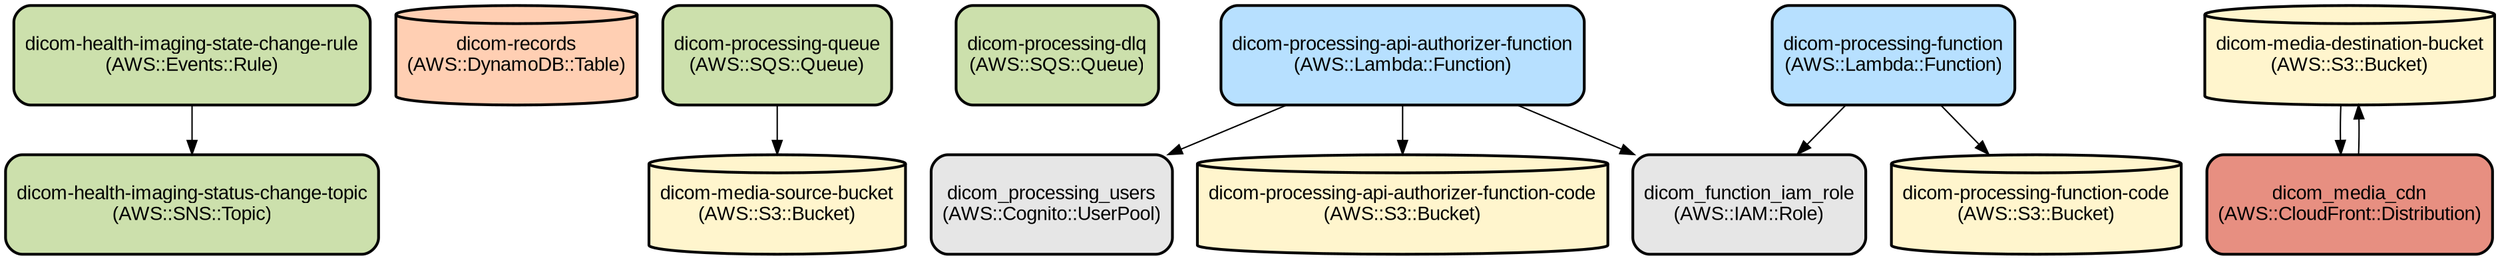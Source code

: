 digraph INFRA {
  node [ color = "black", fillcolor = "#E6E6E6", height =1, style = "filled,bold,rounded", fontname = "Arial" ];
  "dicom-health-imaging-status-change-topic" [ label = "dicom-health-imaging-status-change-topic
(AWS::SNS::Topic)", shape =rectangle, fillcolor = "#CCE0AC" ];
  "dicom-health-imaging-state-change-rule" [ label = "dicom-health-imaging-state-change-rule
(AWS::Events::Rule)", shape =rectangle, fillcolor = "#CCE0AC" ];
  "dicom-records" [ label = "dicom-records
(AWS::DynamoDB::Table)", shape =cylinder, fillcolor = "#FFCFB3" ];
  "dicom-processing-queue" [ label = "dicom-processing-queue
(AWS::SQS::Queue)", shape =rectangle, fillcolor = "#CCE0AC" ];
  "dicom-processing-dlq" [ label = "dicom-processing-dlq
(AWS::SQS::Queue)", shape =rectangle, fillcolor = "#CCE0AC" ];
  "dicom_processing_users" [ label = "dicom_processing_users
(AWS::Cognito::UserPool)", shape =rectangle ];
  "dicom-media-source-bucket" [ label = "dicom-media-source-bucket
(AWS::S3::Bucket)", shape =cylinder, fillcolor = "#FFF5CD" ];
  "dicom-media-destination-bucket" [ label = "dicom-media-destination-bucket
(AWS::S3::Bucket)", shape =cylinder, fillcolor = "#FFF5CD" ];
  "dicom-processing-function-code" [ label = "dicom-processing-function-code
(AWS::S3::Bucket)", shape =cylinder, fillcolor = "#FFF5CD" ];
  "dicom-processing-api-authorizer-function-code" [ label = "dicom-processing-api-authorizer-function-code
(AWS::S3::Bucket)", shape =cylinder, fillcolor = "#FFF5CD" ];
  "dicom-processing-function" [ label = "dicom-processing-function
(AWS::Lambda::Function)", shape =rectangle, fillcolor = "#B7E0FF" ];
  "dicom-processing-api-authorizer-function" [ label = "dicom-processing-api-authorizer-function
(AWS::Lambda::Function)", shape =rectangle, fillcolor = "#B7E0FF" ];
  "dicom_media_cdn" [ label = "dicom_media_cdn
(AWS::CloudFront::Distribution)", shape =rectangle, fillcolor = "#E78F81" ];
  "dicom_function_iam_role" [ label = "dicom_function_iam_role
(AWS::IAM::Role)", shape =rectangle ];
  "dicom-health-imaging-state-change-rule" -> "dicom-health-imaging-status-change-topic";
  "dicom-processing-queue" -> "dicom-media-source-bucket";
  "dicom-media-destination-bucket" -> "dicom_media_cdn";
  "dicom-processing-function" -> "dicom_function_iam_role";
  "dicom-processing-function" -> "dicom-processing-function-code";
  "dicom-processing-api-authorizer-function" -> "dicom_function_iam_role";
  "dicom-processing-api-authorizer-function" -> "dicom-processing-api-authorizer-function-code";
  "dicom-processing-api-authorizer-function" -> "dicom_processing_users";
  "dicom_media_cdn" -> "dicom-media-destination-bucket";
}

